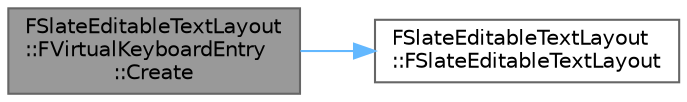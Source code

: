 digraph "FSlateEditableTextLayout::FVirtualKeyboardEntry::Create"
{
 // INTERACTIVE_SVG=YES
 // LATEX_PDF_SIZE
  bgcolor="transparent";
  edge [fontname=Helvetica,fontsize=10,labelfontname=Helvetica,labelfontsize=10];
  node [fontname=Helvetica,fontsize=10,shape=box,height=0.2,width=0.4];
  rankdir="LR";
  Node1 [id="Node000001",label="FSlateEditableTextLayout\l::FVirtualKeyboardEntry\l::Create",height=0.2,width=0.4,color="gray40", fillcolor="grey60", style="filled", fontcolor="black",tooltip=" "];
  Node1 -> Node2 [id="edge1_Node000001_Node000002",color="steelblue1",style="solid",tooltip=" "];
  Node2 [id="Node000002",label="FSlateEditableTextLayout\l::FSlateEditableTextLayout",height=0.2,width=0.4,color="grey40", fillcolor="white", style="filled",URL="$de/da2/classFSlateEditableTextLayout.html#a735ac9573275628b17a1777e9aa627b3",tooltip=" "];
}
